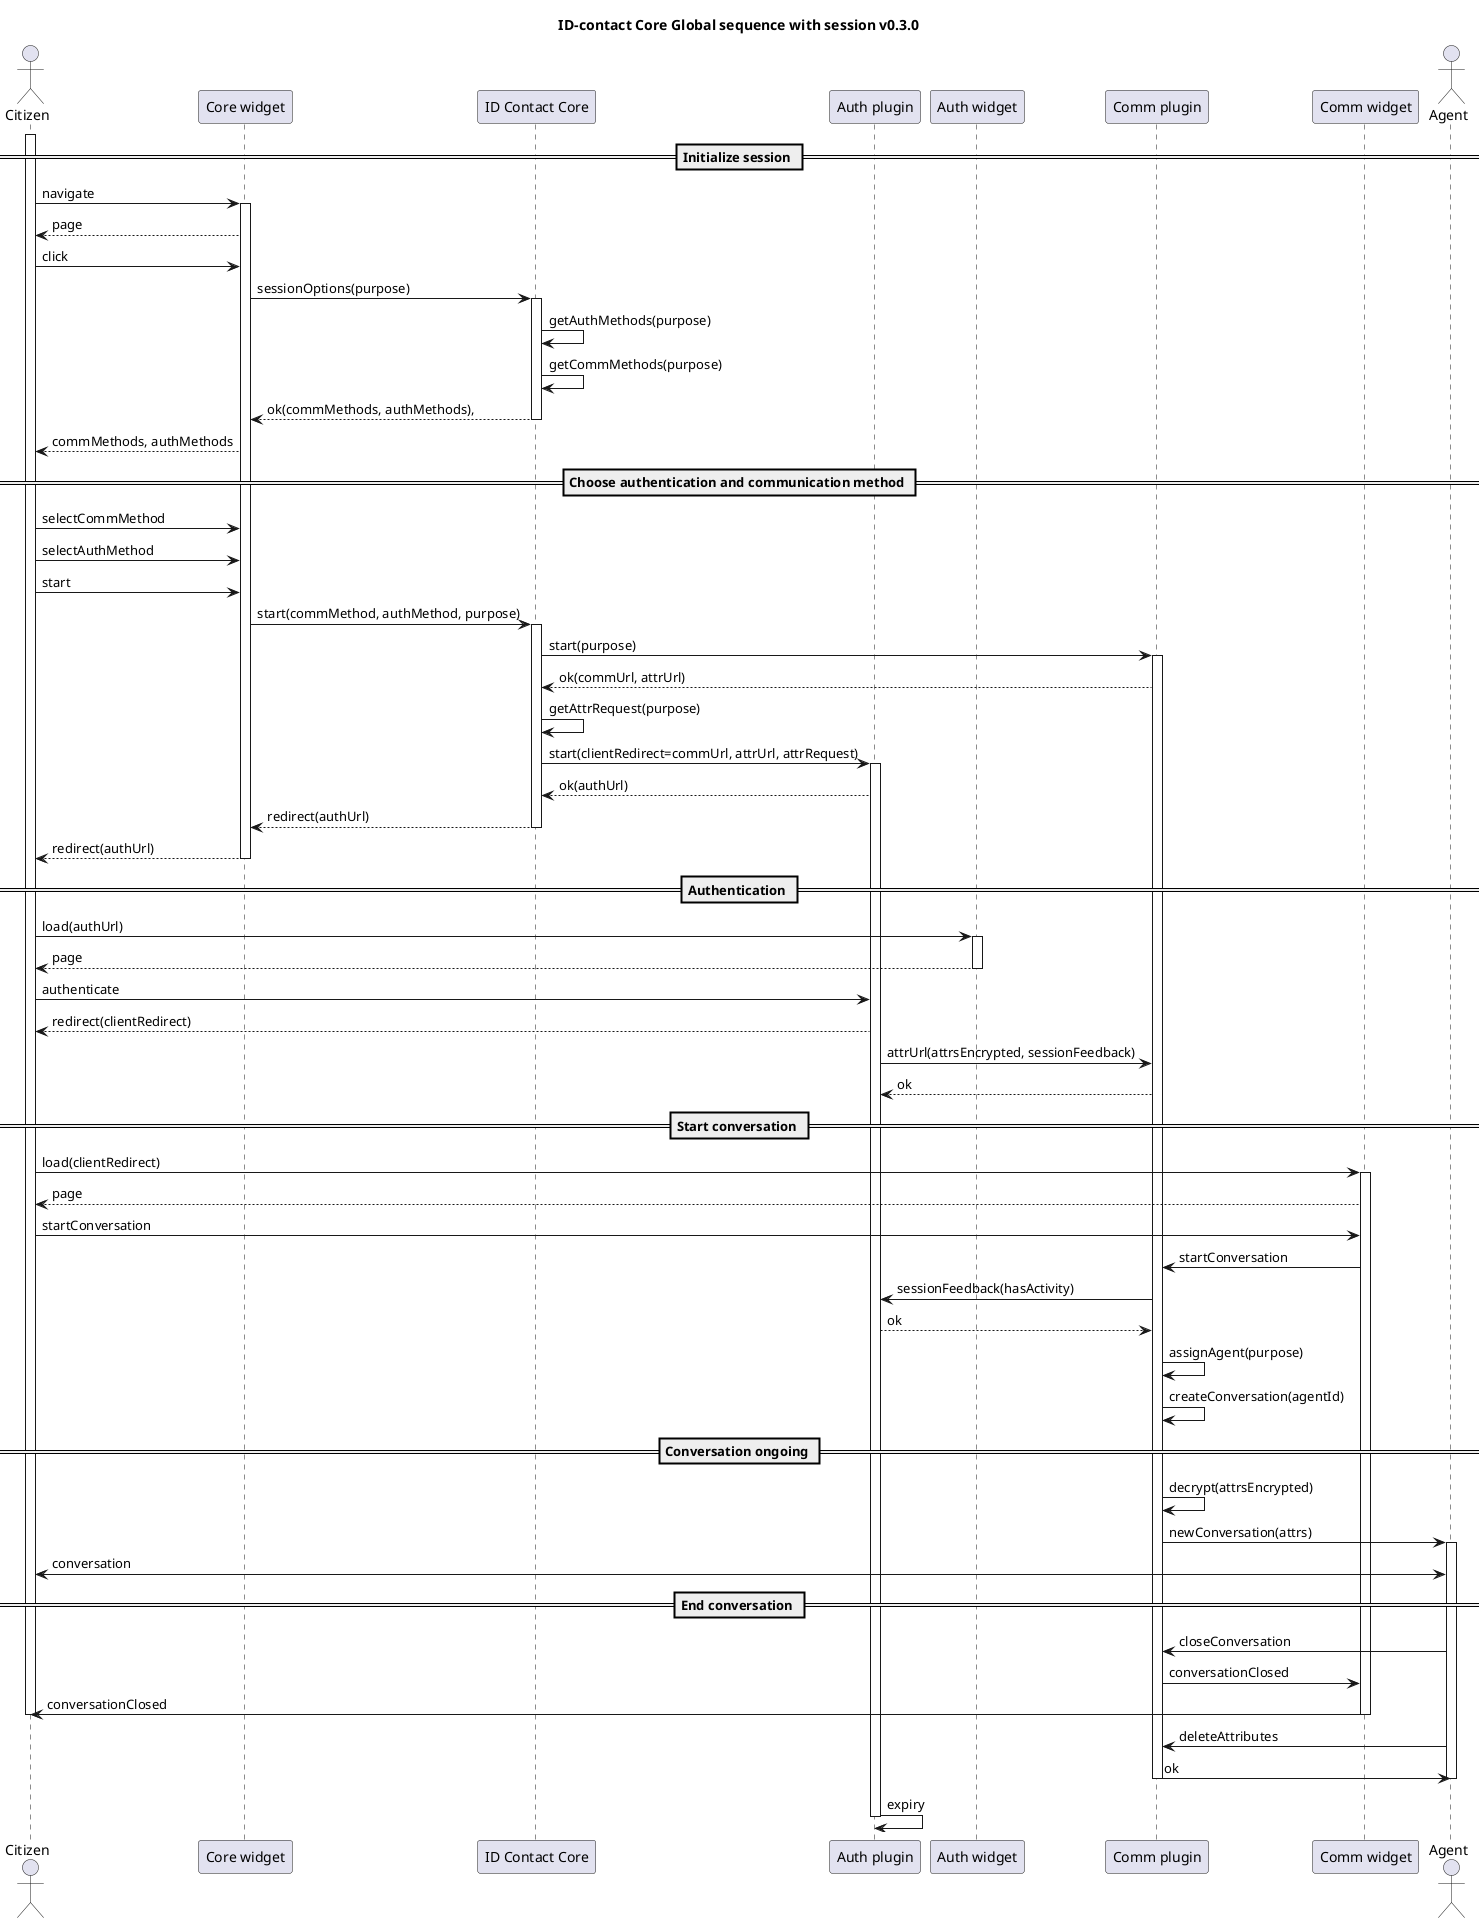 
@startuml
title ID-contact Core Global sequence with session v0.3.0

actor Citizen as citizen
participant "Core widget" as widget
participant "ID Contact Core" as core
participant "Auth plugin" as auth_plugin
participant "Auth widget" as auth_widget
participant "Comm plugin" as comm_plugin
participant "Comm widget" as comm_widget
actor Agent as agent

== Initialize session ==

activate citizen
citizen->widget: navigate
activate widget
widget-->citizen: page
citizen->widget: click
widget->core: sessionOptions(purpose)
activate core
core->core: getAuthMethods(purpose)
core->core: getCommMethods(purpose)
core-->widget: ok(commMethods, authMethods),
deactivate core
widget-->citizen: commMethods, authMethods

== Choose authentication and communication method ==

citizen->widget: selectCommMethod
citizen->widget: selectAuthMethod
citizen->widget: start
widget->core: start(commMethod, authMethod, purpose)
activate core
core->comm_plugin: start(purpose)
activate comm_plugin
comm_plugin-->core: ok(commUrl, attrUrl)
core->core: getAttrRequest(purpose)
core->auth_plugin: start(clientRedirect=commUrl, attrUrl, attrRequest)
activate auth_plugin
auth_plugin-->core: ok(authUrl)
core-->widget: redirect(authUrl)
deactivate core
widget-->citizen: redirect(authUrl)
deactivate widget

== Authentication ==

citizen->auth_widget: load(authUrl)
activate auth_widget
auth_widget-->citizen: page
deactivate auth_widget

citizen->auth_plugin: authenticate
auth_plugin-->citizen: redirect(clientRedirect)
auth_plugin->comm_plugin: attrUrl(attrsEncrypted, sessionFeedback)
comm_plugin-->auth_plugin: ok

== Start conversation ==

citizen->comm_widget: load(clientRedirect)
activate comm_widget
comm_widget-->citizen: page

citizen->comm_widget: startConversation
comm_widget->comm_plugin: startConversation

comm_plugin->auth_plugin: sessionFeedback(hasActivity)
auth_plugin-->comm_plugin: ok

comm_plugin->comm_plugin: assignAgent(purpose)
comm_plugin->comm_plugin: createConversation(agentId)

== Conversation ongoing ==
comm_plugin->comm_plugin: decrypt(attrsEncrypted)
comm_plugin->agent: newConversation(attrs)

activate agent
citizen<->agent: conversation

== End conversation ==
agent->comm_plugin: closeConversation
comm_plugin->comm_widget: conversationClosed
deactivate widget
comm_widget->citizen: conversationClosed
deactivate comm_widget
deactivate citizen
agent->comm_plugin: deleteAttributes
comm_plugin->agent: ok
deactivate comm_plugin
deactivate agent

auth_plugin->auth_plugin: expiry
deactivate auth_plugin


@enduml
